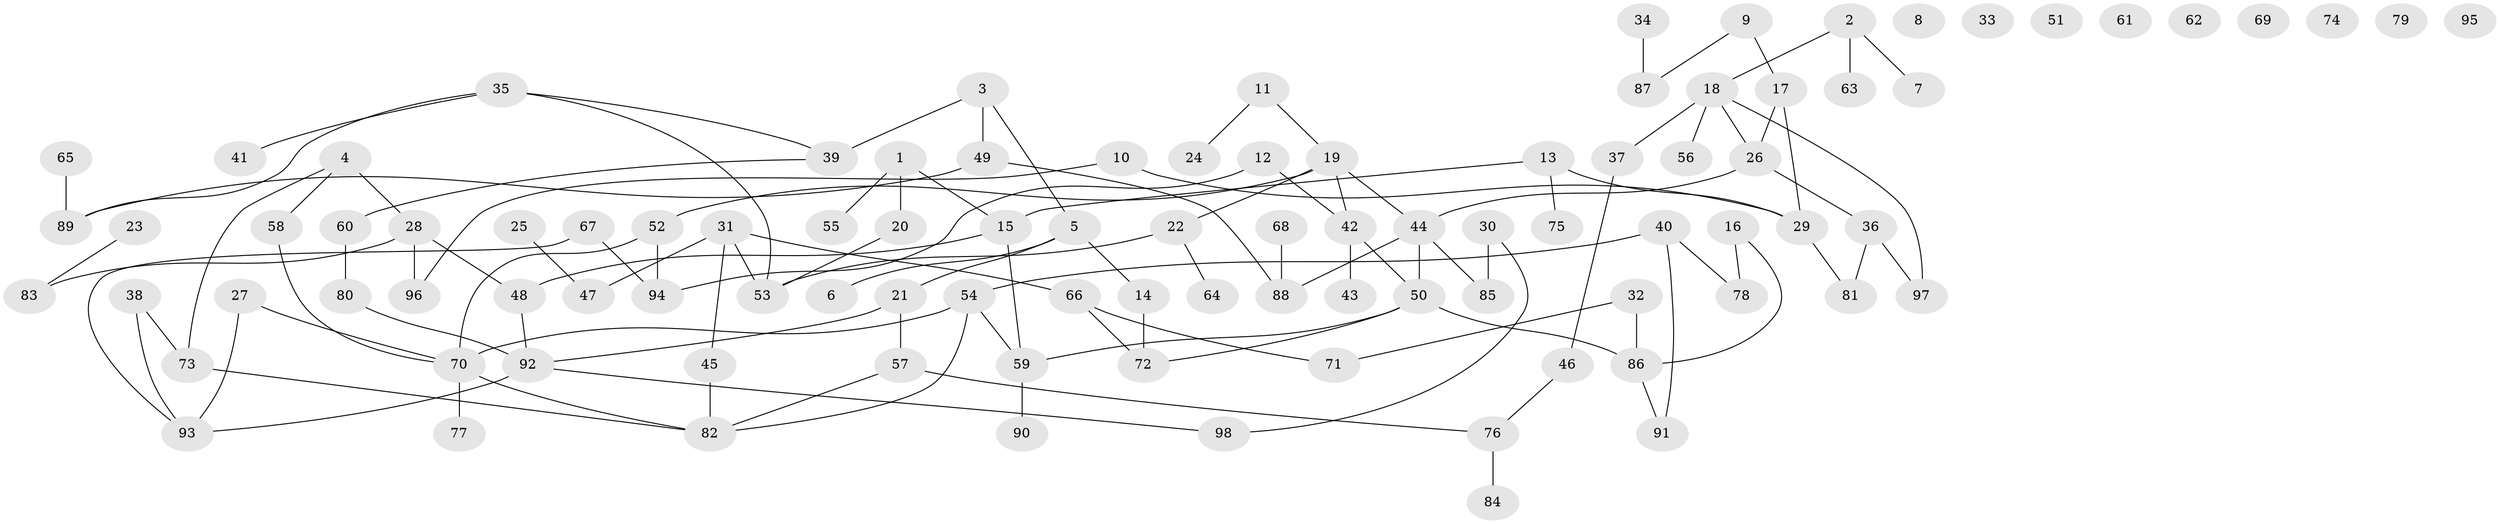 // coarse degree distribution, {5: 0.125, 3: 0.225, 1: 0.175, 2: 0.225, 4: 0.2, 6: 0.025, 7: 0.025}
// Generated by graph-tools (version 1.1) at 2025/35/03/04/25 23:35:46]
// undirected, 98 vertices, 115 edges
graph export_dot {
  node [color=gray90,style=filled];
  1;
  2;
  3;
  4;
  5;
  6;
  7;
  8;
  9;
  10;
  11;
  12;
  13;
  14;
  15;
  16;
  17;
  18;
  19;
  20;
  21;
  22;
  23;
  24;
  25;
  26;
  27;
  28;
  29;
  30;
  31;
  32;
  33;
  34;
  35;
  36;
  37;
  38;
  39;
  40;
  41;
  42;
  43;
  44;
  45;
  46;
  47;
  48;
  49;
  50;
  51;
  52;
  53;
  54;
  55;
  56;
  57;
  58;
  59;
  60;
  61;
  62;
  63;
  64;
  65;
  66;
  67;
  68;
  69;
  70;
  71;
  72;
  73;
  74;
  75;
  76;
  77;
  78;
  79;
  80;
  81;
  82;
  83;
  84;
  85;
  86;
  87;
  88;
  89;
  90;
  91;
  92;
  93;
  94;
  95;
  96;
  97;
  98;
  1 -- 15;
  1 -- 20;
  1 -- 55;
  2 -- 7;
  2 -- 18;
  2 -- 63;
  3 -- 5;
  3 -- 39;
  3 -- 49;
  4 -- 28;
  4 -- 58;
  4 -- 73;
  5 -- 6;
  5 -- 14;
  5 -- 21;
  9 -- 17;
  9 -- 87;
  10 -- 29;
  10 -- 96;
  11 -- 19;
  11 -- 24;
  12 -- 42;
  12 -- 94;
  13 -- 15;
  13 -- 29;
  13 -- 75;
  14 -- 72;
  15 -- 48;
  15 -- 59;
  16 -- 78;
  16 -- 86;
  17 -- 26;
  17 -- 29;
  18 -- 26;
  18 -- 37;
  18 -- 56;
  18 -- 97;
  19 -- 22;
  19 -- 42;
  19 -- 44;
  19 -- 52;
  20 -- 53;
  21 -- 57;
  21 -- 92;
  22 -- 53;
  22 -- 64;
  23 -- 83;
  25 -- 47;
  26 -- 36;
  26 -- 44;
  27 -- 70;
  27 -- 93;
  28 -- 48;
  28 -- 83;
  28 -- 96;
  29 -- 81;
  30 -- 85;
  30 -- 98;
  31 -- 45;
  31 -- 47;
  31 -- 53;
  31 -- 66;
  32 -- 71;
  32 -- 86;
  34 -- 87;
  35 -- 39;
  35 -- 41;
  35 -- 53;
  35 -- 89;
  36 -- 81;
  36 -- 97;
  37 -- 46;
  38 -- 73;
  38 -- 93;
  39 -- 60;
  40 -- 54;
  40 -- 78;
  40 -- 91;
  42 -- 43;
  42 -- 50;
  44 -- 50;
  44 -- 85;
  44 -- 88;
  45 -- 82;
  46 -- 76;
  48 -- 92;
  49 -- 88;
  49 -- 89;
  50 -- 59;
  50 -- 72;
  50 -- 86;
  52 -- 70;
  52 -- 94;
  54 -- 59;
  54 -- 70;
  54 -- 82;
  57 -- 76;
  57 -- 82;
  58 -- 70;
  59 -- 90;
  60 -- 80;
  65 -- 89;
  66 -- 71;
  66 -- 72;
  67 -- 93;
  67 -- 94;
  68 -- 88;
  70 -- 77;
  70 -- 82;
  73 -- 82;
  76 -- 84;
  80 -- 92;
  86 -- 91;
  92 -- 93;
  92 -- 98;
}

